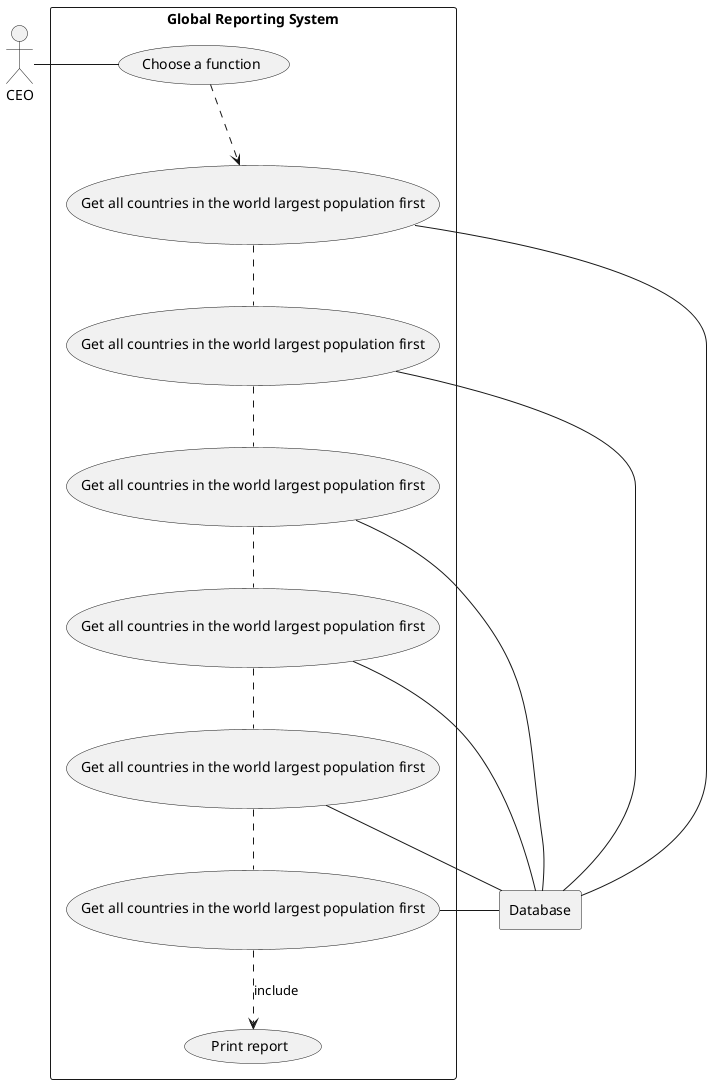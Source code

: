 @startuml

actor CEO as "CEO"

rectangle Database

rectangle "Global Reporting System" {

    usecase Choice as "Choose a function"
    usecase UC1 as "Get all countries in the world largest population first"
    usecase UC2 as "Get all countries in the world largest population first"
    usecase UC3 as "Get all countries in the world largest population first"
    usecase UC4 as "Get all countries in the world largest population first"
    usecase UC5 as "Get all countries in the world largest population first"
    usecase UC6 as "Get all countries in the world largest population first"


    usecase UCa as "Print report"

    CEO - Choice
      Choice ..> UC1
      UC1 .. UC2
      UC2 .. UC3
      UC3 .. UC4
      UC4 .. UC5
      UC5 .. UC6

      UC6 ..> UCa : include


      UC1 - Database
          UC2 - Database
          UC3 - Database
          UC4 - Database
          UC5 - Database
          UC6 - Database
}

@enduml